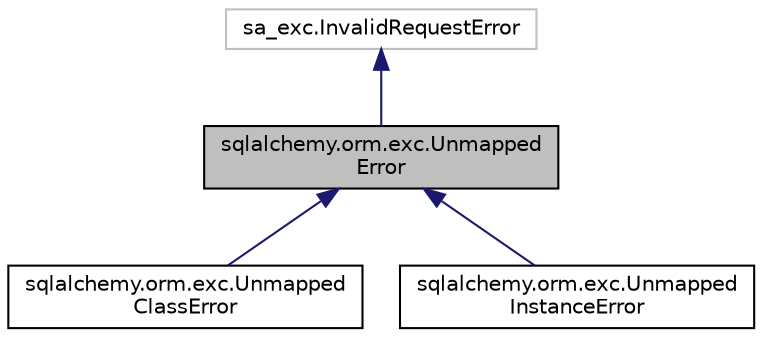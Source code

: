 digraph "sqlalchemy.orm.exc.UnmappedError"
{
 // LATEX_PDF_SIZE
  edge [fontname="Helvetica",fontsize="10",labelfontname="Helvetica",labelfontsize="10"];
  node [fontname="Helvetica",fontsize="10",shape=record];
  Node1 [label="sqlalchemy.orm.exc.Unmapped\lError",height=0.2,width=0.4,color="black", fillcolor="grey75", style="filled", fontcolor="black",tooltip=" "];
  Node2 -> Node1 [dir="back",color="midnightblue",fontsize="10",style="solid",fontname="Helvetica"];
  Node2 [label="sa_exc.InvalidRequestError",height=0.2,width=0.4,color="grey75", fillcolor="white", style="filled",tooltip=" "];
  Node1 -> Node3 [dir="back",color="midnightblue",fontsize="10",style="solid",fontname="Helvetica"];
  Node3 [label="sqlalchemy.orm.exc.Unmapped\lClassError",height=0.2,width=0.4,color="black", fillcolor="white", style="filled",URL="$classsqlalchemy_1_1orm_1_1exc_1_1UnmappedClassError.html",tooltip=" "];
  Node1 -> Node4 [dir="back",color="midnightblue",fontsize="10",style="solid",fontname="Helvetica"];
  Node4 [label="sqlalchemy.orm.exc.Unmapped\lInstanceError",height=0.2,width=0.4,color="black", fillcolor="white", style="filled",URL="$classsqlalchemy_1_1orm_1_1exc_1_1UnmappedInstanceError.html",tooltip=" "];
}
